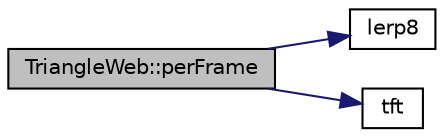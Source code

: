 digraph "TriangleWeb::perFrame"
{
 // LATEX_PDF_SIZE
  edge [fontname="Helvetica",fontsize="10",labelfontname="Helvetica",labelfontsize="10"];
  node [fontname="Helvetica",fontsize="10",shape=record];
  rankdir="LR";
  Node1 [label="TriangleWeb::perFrame",height=0.2,width=0.4,color="black", fillcolor="grey75", style="filled", fontcolor="black",tooltip=" "];
  Node1 -> Node2 [color="midnightblue",fontsize="10",style="solid",fontname="Helvetica"];
  Node2 [label="lerp8",height=0.2,width=0.4,color="black", fillcolor="white", style="filled",URL="$_math_util_8h.html#af3085a6b3519e0288cf74e7395213456",tooltip=" "];
  Node1 -> Node3 [color="midnightblue",fontsize="10",style="solid",fontname="Helvetica"];
  Node3 [label="tft",height=0.2,width=0.4,color="black", fillcolor="white", style="filled",URL="$_app_manager_8h.html#a02651bfd33ab4b159cf8e4e3ee120c2f",tooltip=" "];
}
